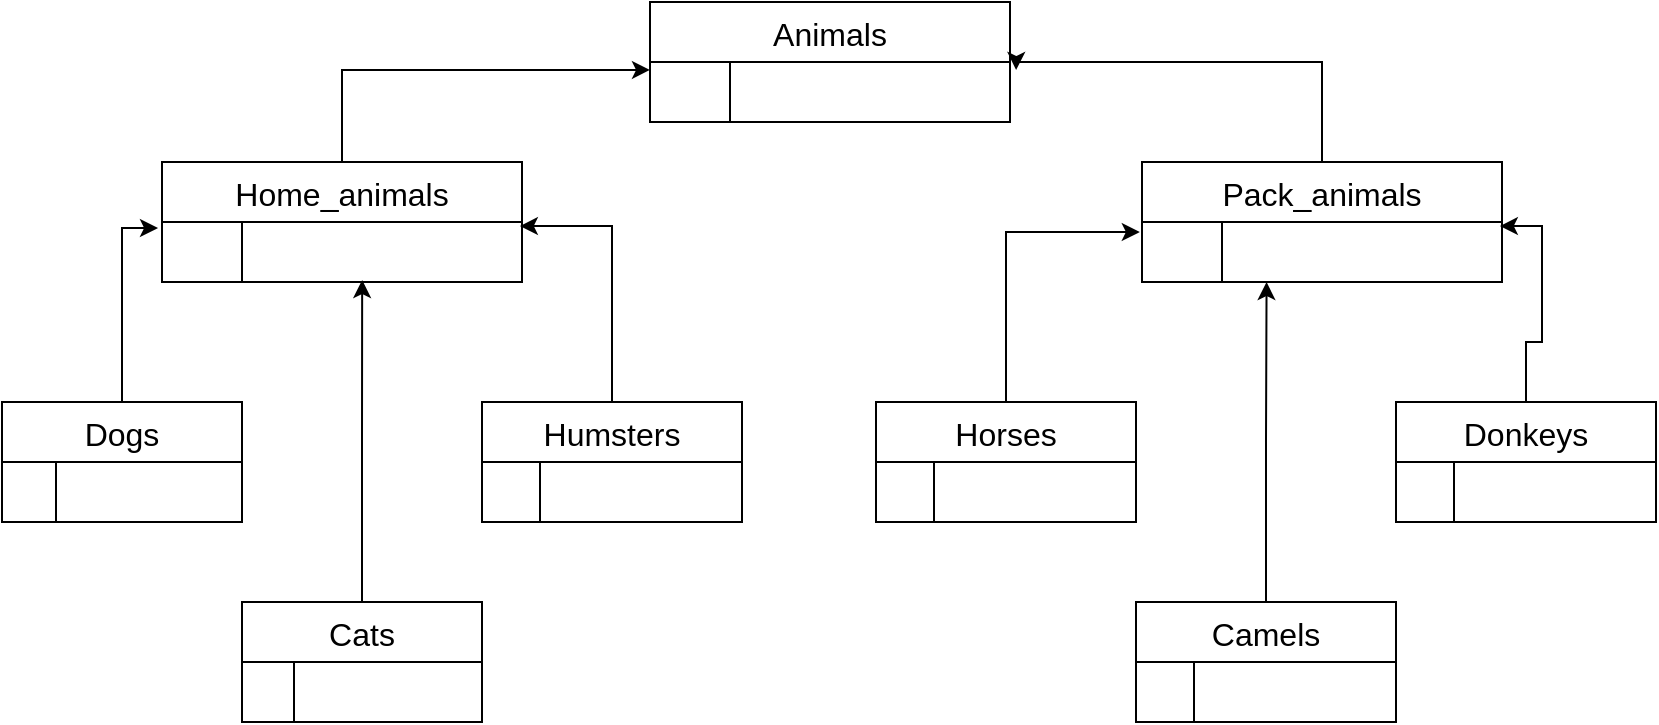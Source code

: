 <mxfile version="24.2.2" type="device">
  <diagram name="Страница — 1" id="Qgc2Hz0kxSb7C2hFwRjE">
    <mxGraphModel dx="1027" dy="586" grid="1" gridSize="10" guides="1" tooltips="1" connect="1" arrows="1" fold="1" page="1" pageScale="1" pageWidth="827" pageHeight="1169" math="0" shadow="0">
      <root>
        <mxCell id="0" />
        <mxCell id="1" parent="0" />
        <mxCell id="p-Zi2nhUh6BRqCjE6ldl-1" value="Animals" style="shape=table;startSize=30;container=1;collapsible=0;childLayout=tableLayout;fixedRows=1;rowLines=0;fontStyle=0;strokeColor=default;fontSize=16;" vertex="1" parent="1">
          <mxGeometry x="324" y="40" width="180" height="60" as="geometry" />
        </mxCell>
        <mxCell id="p-Zi2nhUh6BRqCjE6ldl-8" value="" style="shape=tableRow;horizontal=0;startSize=0;swimlaneHead=0;swimlaneBody=0;top=0;left=0;bottom=0;right=0;collapsible=0;dropTarget=0;fillColor=none;points=[[0,0.5],[1,0.5]];portConstraint=eastwest;strokeColor=inherit;fontSize=16;" vertex="1" parent="p-Zi2nhUh6BRqCjE6ldl-1">
          <mxGeometry y="30" width="180" height="30" as="geometry" />
        </mxCell>
        <mxCell id="p-Zi2nhUh6BRqCjE6ldl-9" value="" style="shape=partialRectangle;html=1;whiteSpace=wrap;connectable=0;fillColor=none;top=0;left=0;bottom=0;right=0;overflow=hidden;strokeColor=inherit;fontSize=16;" vertex="1" parent="p-Zi2nhUh6BRqCjE6ldl-8">
          <mxGeometry width="40" height="30" as="geometry">
            <mxRectangle width="40" height="30" as="alternateBounds" />
          </mxGeometry>
        </mxCell>
        <mxCell id="p-Zi2nhUh6BRqCjE6ldl-10" value="" style="shape=partialRectangle;html=1;whiteSpace=wrap;connectable=0;fillColor=none;top=0;left=0;bottom=0;right=0;align=left;spacingLeft=6;overflow=hidden;strokeColor=inherit;fontSize=16;" vertex="1" parent="p-Zi2nhUh6BRqCjE6ldl-8">
          <mxGeometry x="40" width="140" height="30" as="geometry">
            <mxRectangle width="140" height="30" as="alternateBounds" />
          </mxGeometry>
        </mxCell>
        <mxCell id="p-Zi2nhUh6BRqCjE6ldl-11" value="Home_animals" style="shape=table;startSize=30;container=1;collapsible=0;childLayout=tableLayout;fixedRows=1;rowLines=0;fontStyle=0;strokeColor=default;fontSize=16;" vertex="1" parent="1">
          <mxGeometry x="80" y="120" width="180" height="60" as="geometry" />
        </mxCell>
        <mxCell id="p-Zi2nhUh6BRqCjE6ldl-18" value="" style="shape=tableRow;horizontal=0;startSize=0;swimlaneHead=0;swimlaneBody=0;top=0;left=0;bottom=0;right=0;collapsible=0;dropTarget=0;fillColor=none;points=[[0,0.5],[1,0.5]];portConstraint=eastwest;strokeColor=inherit;fontSize=16;" vertex="1" parent="p-Zi2nhUh6BRqCjE6ldl-11">
          <mxGeometry y="30" width="180" height="30" as="geometry" />
        </mxCell>
        <mxCell id="p-Zi2nhUh6BRqCjE6ldl-19" value="" style="shape=partialRectangle;html=1;whiteSpace=wrap;connectable=0;fillColor=none;top=0;left=0;bottom=0;right=0;overflow=hidden;strokeColor=inherit;fontSize=16;" vertex="1" parent="p-Zi2nhUh6BRqCjE6ldl-18">
          <mxGeometry width="40" height="30" as="geometry">
            <mxRectangle width="40" height="30" as="alternateBounds" />
          </mxGeometry>
        </mxCell>
        <mxCell id="p-Zi2nhUh6BRqCjE6ldl-20" value="" style="shape=partialRectangle;html=1;whiteSpace=wrap;connectable=0;fillColor=none;top=0;left=0;bottom=0;right=0;align=left;spacingLeft=6;overflow=hidden;strokeColor=inherit;fontSize=16;" vertex="1" parent="p-Zi2nhUh6BRqCjE6ldl-18">
          <mxGeometry x="40" width="140" height="30" as="geometry">
            <mxRectangle width="140" height="30" as="alternateBounds" />
          </mxGeometry>
        </mxCell>
        <mxCell id="p-Zi2nhUh6BRqCjE6ldl-21" value="Pack_animals" style="shape=table;startSize=30;container=1;collapsible=0;childLayout=tableLayout;fixedRows=1;rowLines=0;fontStyle=0;strokeColor=default;fontSize=16;" vertex="1" parent="1">
          <mxGeometry x="570" y="120" width="180" height="60" as="geometry" />
        </mxCell>
        <mxCell id="p-Zi2nhUh6BRqCjE6ldl-28" value="" style="shape=tableRow;horizontal=0;startSize=0;swimlaneHead=0;swimlaneBody=0;top=0;left=0;bottom=0;right=0;collapsible=0;dropTarget=0;fillColor=none;points=[[0,0.5],[1,0.5]];portConstraint=eastwest;strokeColor=inherit;fontSize=16;" vertex="1" parent="p-Zi2nhUh6BRqCjE6ldl-21">
          <mxGeometry y="30" width="180" height="30" as="geometry" />
        </mxCell>
        <mxCell id="p-Zi2nhUh6BRqCjE6ldl-29" value="" style="shape=partialRectangle;html=1;whiteSpace=wrap;connectable=0;fillColor=none;top=0;left=0;bottom=0;right=0;overflow=hidden;strokeColor=inherit;fontSize=16;" vertex="1" parent="p-Zi2nhUh6BRqCjE6ldl-28">
          <mxGeometry width="40" height="30" as="geometry">
            <mxRectangle width="40" height="30" as="alternateBounds" />
          </mxGeometry>
        </mxCell>
        <mxCell id="p-Zi2nhUh6BRqCjE6ldl-30" value="" style="shape=partialRectangle;html=1;whiteSpace=wrap;connectable=0;fillColor=none;top=0;left=0;bottom=0;right=0;align=left;spacingLeft=6;overflow=hidden;strokeColor=inherit;fontSize=16;" vertex="1" parent="p-Zi2nhUh6BRqCjE6ldl-28">
          <mxGeometry x="40" width="140" height="30" as="geometry">
            <mxRectangle width="140" height="30" as="alternateBounds" />
          </mxGeometry>
        </mxCell>
        <mxCell id="p-Zi2nhUh6BRqCjE6ldl-31" value="Dogs" style="shape=table;startSize=30;container=1;collapsible=0;childLayout=tableLayout;fixedRows=1;rowLines=0;fontStyle=0;strokeColor=default;fontSize=16;" vertex="1" parent="1">
          <mxGeometry y="240" width="120" height="60" as="geometry" />
        </mxCell>
        <mxCell id="p-Zi2nhUh6BRqCjE6ldl-35" value="" style="shape=tableRow;horizontal=0;startSize=0;swimlaneHead=0;swimlaneBody=0;top=0;left=0;bottom=0;right=0;collapsible=0;dropTarget=0;fillColor=none;points=[[0,0.5],[1,0.5]];portConstraint=eastwest;strokeColor=inherit;fontSize=16;" vertex="1" parent="p-Zi2nhUh6BRqCjE6ldl-31">
          <mxGeometry y="30" width="120" height="30" as="geometry" />
        </mxCell>
        <mxCell id="p-Zi2nhUh6BRqCjE6ldl-36" value="" style="shape=partialRectangle;html=1;whiteSpace=wrap;connectable=0;fillColor=none;top=0;left=0;bottom=0;right=0;overflow=hidden;strokeColor=inherit;fontSize=16;" vertex="1" parent="p-Zi2nhUh6BRqCjE6ldl-35">
          <mxGeometry width="27" height="30" as="geometry">
            <mxRectangle width="27" height="30" as="alternateBounds" />
          </mxGeometry>
        </mxCell>
        <mxCell id="p-Zi2nhUh6BRqCjE6ldl-37" value="" style="shape=partialRectangle;html=1;whiteSpace=wrap;connectable=0;fillColor=none;top=0;left=0;bottom=0;right=0;align=left;spacingLeft=6;overflow=hidden;strokeColor=inherit;fontSize=16;" vertex="1" parent="p-Zi2nhUh6BRqCjE6ldl-35">
          <mxGeometry x="27" width="93" height="30" as="geometry">
            <mxRectangle width="93" height="30" as="alternateBounds" />
          </mxGeometry>
        </mxCell>
        <mxCell id="p-Zi2nhUh6BRqCjE6ldl-41" value="Cats" style="shape=table;startSize=30;container=1;collapsible=0;childLayout=tableLayout;fixedRows=1;rowLines=0;fontStyle=0;strokeColor=default;fontSize=16;" vertex="1" parent="1">
          <mxGeometry x="120" y="340" width="120" height="60" as="geometry" />
        </mxCell>
        <mxCell id="p-Zi2nhUh6BRqCjE6ldl-45" value="" style="shape=tableRow;horizontal=0;startSize=0;swimlaneHead=0;swimlaneBody=0;top=0;left=0;bottom=0;right=0;collapsible=0;dropTarget=0;fillColor=none;points=[[0,0.5],[1,0.5]];portConstraint=eastwest;strokeColor=inherit;fontSize=16;" vertex="1" parent="p-Zi2nhUh6BRqCjE6ldl-41">
          <mxGeometry y="30" width="120" height="30" as="geometry" />
        </mxCell>
        <mxCell id="p-Zi2nhUh6BRqCjE6ldl-46" value="" style="shape=partialRectangle;html=1;whiteSpace=wrap;connectable=0;fillColor=none;top=0;left=0;bottom=0;right=0;overflow=hidden;strokeColor=inherit;fontSize=16;" vertex="1" parent="p-Zi2nhUh6BRqCjE6ldl-45">
          <mxGeometry width="26" height="30" as="geometry">
            <mxRectangle width="26" height="30" as="alternateBounds" />
          </mxGeometry>
        </mxCell>
        <mxCell id="p-Zi2nhUh6BRqCjE6ldl-47" value="" style="shape=partialRectangle;html=1;whiteSpace=wrap;connectable=0;fillColor=none;top=0;left=0;bottom=0;right=0;align=left;spacingLeft=6;overflow=hidden;strokeColor=inherit;fontSize=16;" vertex="1" parent="p-Zi2nhUh6BRqCjE6ldl-45">
          <mxGeometry x="26" width="94" height="30" as="geometry">
            <mxRectangle width="94" height="30" as="alternateBounds" />
          </mxGeometry>
        </mxCell>
        <mxCell id="p-Zi2nhUh6BRqCjE6ldl-51" value="Humsters" style="shape=table;startSize=30;container=1;collapsible=0;childLayout=tableLayout;fixedRows=1;rowLines=0;fontStyle=0;strokeColor=default;fontSize=16;" vertex="1" parent="1">
          <mxGeometry x="240" y="240" width="130" height="60" as="geometry" />
        </mxCell>
        <mxCell id="p-Zi2nhUh6BRqCjE6ldl-52" value="" style="shape=tableRow;horizontal=0;startSize=0;swimlaneHead=0;swimlaneBody=0;top=0;left=0;bottom=0;right=0;collapsible=0;dropTarget=0;fillColor=none;points=[[0,0.5],[1,0.5]];portConstraint=eastwest;strokeColor=inherit;fontSize=16;" vertex="1" parent="p-Zi2nhUh6BRqCjE6ldl-51">
          <mxGeometry y="30" width="130" height="30" as="geometry" />
        </mxCell>
        <mxCell id="p-Zi2nhUh6BRqCjE6ldl-53" value="" style="shape=partialRectangle;html=1;whiteSpace=wrap;connectable=0;fillColor=none;top=0;left=0;bottom=0;right=0;overflow=hidden;pointerEvents=1;strokeColor=inherit;fontSize=16;" vertex="1" parent="p-Zi2nhUh6BRqCjE6ldl-52">
          <mxGeometry width="29" height="30" as="geometry">
            <mxRectangle width="29" height="30" as="alternateBounds" />
          </mxGeometry>
        </mxCell>
        <mxCell id="p-Zi2nhUh6BRqCjE6ldl-54" value="" style="shape=partialRectangle;html=1;whiteSpace=wrap;connectable=0;fillColor=none;top=0;left=0;bottom=0;right=0;align=left;spacingLeft=6;overflow=hidden;strokeColor=inherit;fontSize=16;" vertex="1" parent="p-Zi2nhUh6BRqCjE6ldl-52">
          <mxGeometry x="29" width="101" height="30" as="geometry">
            <mxRectangle width="101" height="30" as="alternateBounds" />
          </mxGeometry>
        </mxCell>
        <mxCell id="p-Zi2nhUh6BRqCjE6ldl-61" value="Donkeys" style="shape=table;startSize=30;container=1;collapsible=0;childLayout=tableLayout;fixedRows=1;rowLines=0;fontStyle=0;strokeColor=default;fontSize=16;" vertex="1" parent="1">
          <mxGeometry x="697" y="240" width="130" height="60" as="geometry" />
        </mxCell>
        <mxCell id="p-Zi2nhUh6BRqCjE6ldl-62" value="" style="shape=tableRow;horizontal=0;startSize=0;swimlaneHead=0;swimlaneBody=0;top=0;left=0;bottom=0;right=0;collapsible=0;dropTarget=0;fillColor=none;points=[[0,0.5],[1,0.5]];portConstraint=eastwest;strokeColor=inherit;fontSize=16;" vertex="1" parent="p-Zi2nhUh6BRqCjE6ldl-61">
          <mxGeometry y="30" width="130" height="30" as="geometry" />
        </mxCell>
        <mxCell id="p-Zi2nhUh6BRqCjE6ldl-63" value="" style="shape=partialRectangle;html=1;whiteSpace=wrap;connectable=0;fillColor=none;top=0;left=0;bottom=0;right=0;overflow=hidden;pointerEvents=1;strokeColor=inherit;fontSize=16;" vertex="1" parent="p-Zi2nhUh6BRqCjE6ldl-62">
          <mxGeometry width="29" height="30" as="geometry">
            <mxRectangle width="29" height="30" as="alternateBounds" />
          </mxGeometry>
        </mxCell>
        <mxCell id="p-Zi2nhUh6BRqCjE6ldl-64" value="" style="shape=partialRectangle;html=1;whiteSpace=wrap;connectable=0;fillColor=none;top=0;left=0;bottom=0;right=0;align=left;spacingLeft=6;overflow=hidden;strokeColor=inherit;fontSize=16;" vertex="1" parent="p-Zi2nhUh6BRqCjE6ldl-62">
          <mxGeometry x="29" width="101" height="30" as="geometry">
            <mxRectangle width="101" height="30" as="alternateBounds" />
          </mxGeometry>
        </mxCell>
        <mxCell id="p-Zi2nhUh6BRqCjE6ldl-65" value="Camels" style="shape=table;startSize=30;container=1;collapsible=0;childLayout=tableLayout;fixedRows=1;rowLines=0;fontStyle=0;strokeColor=default;fontSize=16;" vertex="1" parent="1">
          <mxGeometry x="567" y="340" width="130" height="60" as="geometry" />
        </mxCell>
        <mxCell id="p-Zi2nhUh6BRqCjE6ldl-66" value="" style="shape=tableRow;horizontal=0;startSize=0;swimlaneHead=0;swimlaneBody=0;top=0;left=0;bottom=0;right=0;collapsible=0;dropTarget=0;fillColor=none;points=[[0,0.5],[1,0.5]];portConstraint=eastwest;strokeColor=inherit;fontSize=16;" vertex="1" parent="p-Zi2nhUh6BRqCjE6ldl-65">
          <mxGeometry y="30" width="130" height="30" as="geometry" />
        </mxCell>
        <mxCell id="p-Zi2nhUh6BRqCjE6ldl-67" value="" style="shape=partialRectangle;html=1;whiteSpace=wrap;connectable=0;fillColor=none;top=0;left=0;bottom=0;right=0;overflow=hidden;pointerEvents=1;strokeColor=inherit;fontSize=16;" vertex="1" parent="p-Zi2nhUh6BRqCjE6ldl-66">
          <mxGeometry width="29" height="30" as="geometry">
            <mxRectangle width="29" height="30" as="alternateBounds" />
          </mxGeometry>
        </mxCell>
        <mxCell id="p-Zi2nhUh6BRqCjE6ldl-68" value="" style="shape=partialRectangle;html=1;whiteSpace=wrap;connectable=0;fillColor=none;top=0;left=0;bottom=0;right=0;align=left;spacingLeft=6;overflow=hidden;strokeColor=inherit;fontSize=16;" vertex="1" parent="p-Zi2nhUh6BRqCjE6ldl-66">
          <mxGeometry x="29" width="101" height="30" as="geometry">
            <mxRectangle width="101" height="30" as="alternateBounds" />
          </mxGeometry>
        </mxCell>
        <mxCell id="p-Zi2nhUh6BRqCjE6ldl-69" value="Horses" style="shape=table;startSize=30;container=1;collapsible=0;childLayout=tableLayout;fixedRows=1;rowLines=0;fontStyle=0;strokeColor=default;fontSize=16;" vertex="1" parent="1">
          <mxGeometry x="437" y="240" width="130" height="60" as="geometry" />
        </mxCell>
        <mxCell id="p-Zi2nhUh6BRqCjE6ldl-70" value="" style="shape=tableRow;horizontal=0;startSize=0;swimlaneHead=0;swimlaneBody=0;top=0;left=0;bottom=0;right=0;collapsible=0;dropTarget=0;fillColor=none;points=[[0,0.5],[1,0.5]];portConstraint=eastwest;strokeColor=inherit;fontSize=16;" vertex="1" parent="p-Zi2nhUh6BRqCjE6ldl-69">
          <mxGeometry y="30" width="130" height="30" as="geometry" />
        </mxCell>
        <mxCell id="p-Zi2nhUh6BRqCjE6ldl-71" value="" style="shape=partialRectangle;html=1;whiteSpace=wrap;connectable=0;fillColor=none;top=0;left=0;bottom=0;right=0;overflow=hidden;pointerEvents=1;strokeColor=inherit;fontSize=16;" vertex="1" parent="p-Zi2nhUh6BRqCjE6ldl-70">
          <mxGeometry width="29" height="30" as="geometry">
            <mxRectangle width="29" height="30" as="alternateBounds" />
          </mxGeometry>
        </mxCell>
        <mxCell id="p-Zi2nhUh6BRqCjE6ldl-72" value="" style="shape=partialRectangle;html=1;whiteSpace=wrap;connectable=0;fillColor=none;top=0;left=0;bottom=0;right=0;align=left;spacingLeft=6;overflow=hidden;strokeColor=inherit;fontSize=16;" vertex="1" parent="p-Zi2nhUh6BRqCjE6ldl-70">
          <mxGeometry x="29" width="101" height="30" as="geometry">
            <mxRectangle width="101" height="30" as="alternateBounds" />
          </mxGeometry>
        </mxCell>
        <mxCell id="p-Zi2nhUh6BRqCjE6ldl-73" style="edgeStyle=orthogonalEdgeStyle;rounded=0;orthogonalLoop=1;jettySize=auto;html=1;exitX=0.5;exitY=0;exitDx=0;exitDy=0;entryX=0;entryY=0.133;entryDx=0;entryDy=0;entryPerimeter=0;" edge="1" parent="1" source="p-Zi2nhUh6BRqCjE6ldl-11" target="p-Zi2nhUh6BRqCjE6ldl-8">
          <mxGeometry relative="1" as="geometry" />
        </mxCell>
        <mxCell id="p-Zi2nhUh6BRqCjE6ldl-74" style="edgeStyle=orthogonalEdgeStyle;rounded=0;orthogonalLoop=1;jettySize=auto;html=1;exitX=0.5;exitY=0;exitDx=0;exitDy=0;entryX=1.017;entryY=0.133;entryDx=0;entryDy=0;entryPerimeter=0;" edge="1" parent="1" source="p-Zi2nhUh6BRqCjE6ldl-21" target="p-Zi2nhUh6BRqCjE6ldl-8">
          <mxGeometry relative="1" as="geometry">
            <Array as="points">
              <mxPoint x="660" y="70" />
              <mxPoint x="507" y="70" />
            </Array>
          </mxGeometry>
        </mxCell>
        <mxCell id="p-Zi2nhUh6BRqCjE6ldl-75" style="edgeStyle=orthogonalEdgeStyle;rounded=0;orthogonalLoop=1;jettySize=auto;html=1;exitX=0.5;exitY=0;exitDx=0;exitDy=0;entryX=-0.011;entryY=0.1;entryDx=0;entryDy=0;entryPerimeter=0;" edge="1" parent="1" source="p-Zi2nhUh6BRqCjE6ldl-31" target="p-Zi2nhUh6BRqCjE6ldl-18">
          <mxGeometry relative="1" as="geometry" />
        </mxCell>
        <mxCell id="p-Zi2nhUh6BRqCjE6ldl-76" style="edgeStyle=orthogonalEdgeStyle;rounded=0;orthogonalLoop=1;jettySize=auto;html=1;exitX=0.5;exitY=0;exitDx=0;exitDy=0;entryX=0.994;entryY=0.067;entryDx=0;entryDy=0;entryPerimeter=0;" edge="1" parent="1" source="p-Zi2nhUh6BRqCjE6ldl-51" target="p-Zi2nhUh6BRqCjE6ldl-18">
          <mxGeometry relative="1" as="geometry" />
        </mxCell>
        <mxCell id="p-Zi2nhUh6BRqCjE6ldl-78" style="edgeStyle=orthogonalEdgeStyle;rounded=0;orthogonalLoop=1;jettySize=auto;html=1;exitX=0.5;exitY=0;exitDx=0;exitDy=0;entryX=0.556;entryY=0.967;entryDx=0;entryDy=0;entryPerimeter=0;" edge="1" parent="1" source="p-Zi2nhUh6BRqCjE6ldl-41" target="p-Zi2nhUh6BRqCjE6ldl-18">
          <mxGeometry relative="1" as="geometry" />
        </mxCell>
        <mxCell id="p-Zi2nhUh6BRqCjE6ldl-79" style="edgeStyle=orthogonalEdgeStyle;rounded=0;orthogonalLoop=1;jettySize=auto;html=1;exitX=0.5;exitY=0;exitDx=0;exitDy=0;entryX=-0.006;entryY=0.167;entryDx=0;entryDy=0;entryPerimeter=0;" edge="1" parent="1" source="p-Zi2nhUh6BRqCjE6ldl-69" target="p-Zi2nhUh6BRqCjE6ldl-28">
          <mxGeometry relative="1" as="geometry" />
        </mxCell>
        <mxCell id="p-Zi2nhUh6BRqCjE6ldl-80" style="edgeStyle=orthogonalEdgeStyle;rounded=0;orthogonalLoop=1;jettySize=auto;html=1;exitX=0.5;exitY=0;exitDx=0;exitDy=0;entryX=0.994;entryY=0.067;entryDx=0;entryDy=0;entryPerimeter=0;" edge="1" parent="1" source="p-Zi2nhUh6BRqCjE6ldl-61" target="p-Zi2nhUh6BRqCjE6ldl-28">
          <mxGeometry relative="1" as="geometry" />
        </mxCell>
        <mxCell id="p-Zi2nhUh6BRqCjE6ldl-82" style="edgeStyle=orthogonalEdgeStyle;rounded=0;orthogonalLoop=1;jettySize=auto;html=1;exitX=0.5;exitY=0;exitDx=0;exitDy=0;entryX=0.346;entryY=1;entryDx=0;entryDy=0;entryPerimeter=0;" edge="1" parent="1" source="p-Zi2nhUh6BRqCjE6ldl-65" target="p-Zi2nhUh6BRqCjE6ldl-28">
          <mxGeometry relative="1" as="geometry" />
        </mxCell>
      </root>
    </mxGraphModel>
  </diagram>
</mxfile>
